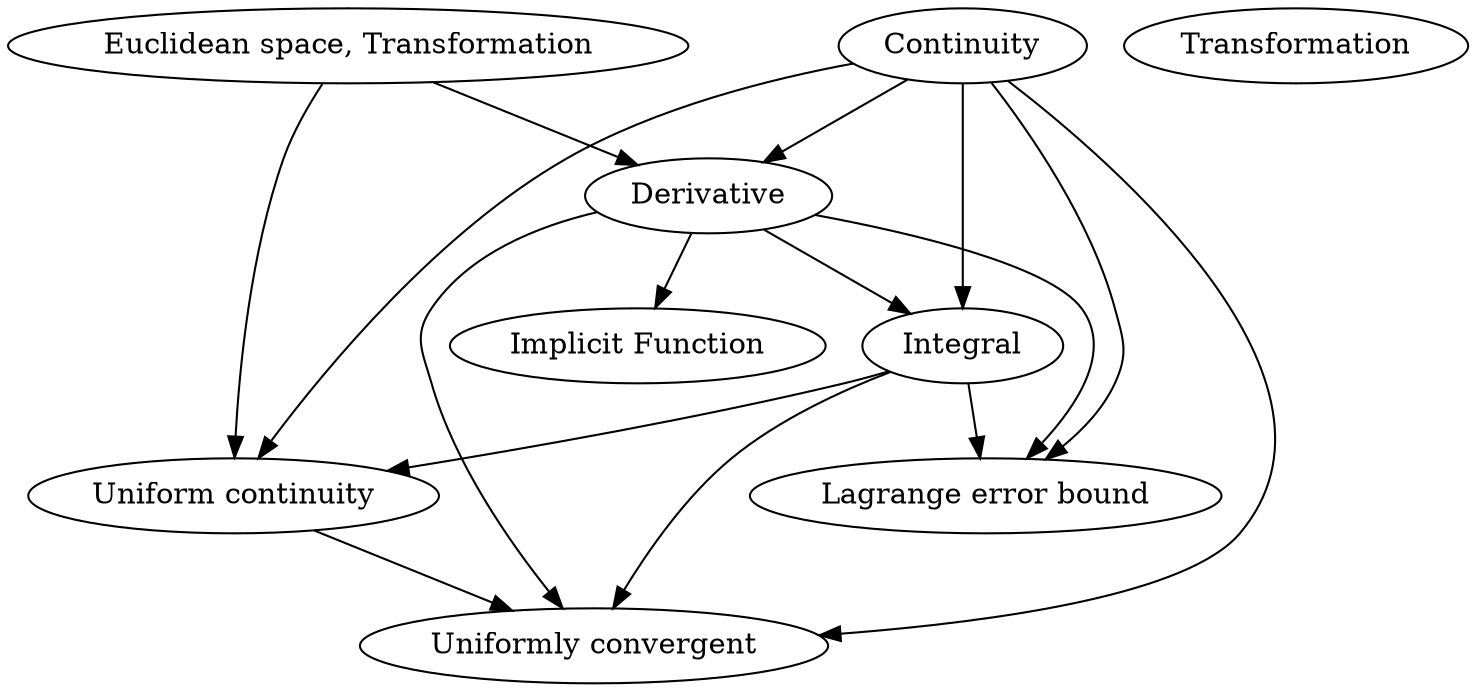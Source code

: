 digraph {
"Continuity"
"Integral"
"Derivative"->"Integral"
"Continuity"->"Integral"
"Implicit Function"
"Derivative"->"Implicit Function"
"Lagrange error bound"
"Derivative"->"Lagrange error bound"
"Integral"->"Lagrange error bound"
"Continuity"->"Lagrange error bound"
"Derivative"
"Euclidean space, Transformation"->"Derivative"
"Continuity"->"Derivative"
"Euclidean space, Transformation"
"Transformation"
"Uniform continuity"
"Euclidean space, Transformation"->"Uniform continuity"
"Integral"->"Uniform continuity"
"Continuity"->"Uniform continuity"
"Uniformly convergent"
"Uniform continuity"->"Uniformly convergent"
"Derivative"->"Uniformly convergent"
"Integral"->"Uniformly convergent"
"Continuity"->"Uniformly convergent"
}
